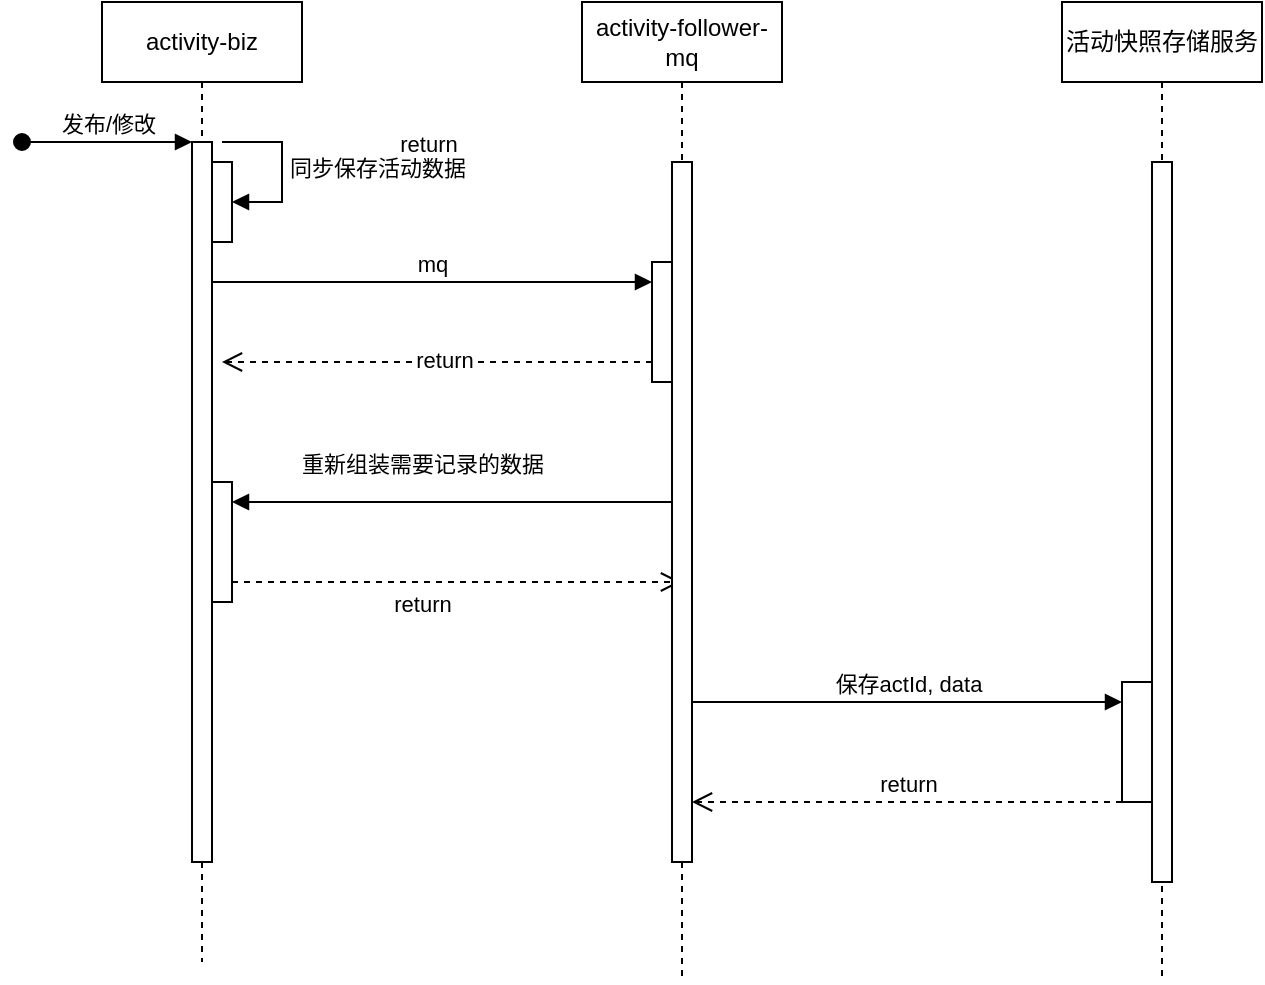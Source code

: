 <mxfile version="20.8.20" type="github">
  <diagram name="Page-1" id="2YBvvXClWsGukQMizWep">
    <mxGraphModel dx="1434" dy="764" grid="1" gridSize="10" guides="1" tooltips="1" connect="1" arrows="1" fold="1" page="1" pageScale="1" pageWidth="850" pageHeight="1100" math="0" shadow="0">
      <root>
        <mxCell id="0" />
        <mxCell id="1" parent="0" />
        <mxCell id="hgpkn1jPVUoZXDqAJY9G-33" value="activity-biz" style="shape=umlLifeline;perimeter=lifelinePerimeter;whiteSpace=wrap;html=1;container=0;dropTarget=0;collapsible=0;recursiveResize=0;outlineConnect=0;portConstraint=eastwest;newEdgeStyle={&quot;edgeStyle&quot;:&quot;elbowEdgeStyle&quot;,&quot;elbow&quot;:&quot;vertical&quot;,&quot;curved&quot;:0,&quot;rounded&quot;:0};" vertex="1" parent="1">
          <mxGeometry x="120" y="20" width="100" height="480" as="geometry" />
        </mxCell>
        <mxCell id="hgpkn1jPVUoZXDqAJY9G-34" value="" style="html=1;points=[];perimeter=orthogonalPerimeter;outlineConnect=0;targetShapes=umlLifeline;portConstraint=eastwest;newEdgeStyle={&quot;edgeStyle&quot;:&quot;elbowEdgeStyle&quot;,&quot;elbow&quot;:&quot;vertical&quot;,&quot;curved&quot;:0,&quot;rounded&quot;:0};" vertex="1" parent="hgpkn1jPVUoZXDqAJY9G-33">
          <mxGeometry x="45" y="70" width="10" height="360" as="geometry" />
        </mxCell>
        <mxCell id="hgpkn1jPVUoZXDqAJY9G-35" value="发布/修改" style="html=1;verticalAlign=bottom;startArrow=oval;endArrow=block;startSize=8;edgeStyle=elbowEdgeStyle;elbow=vertical;curved=0;rounded=0;" edge="1" parent="hgpkn1jPVUoZXDqAJY9G-33" target="hgpkn1jPVUoZXDqAJY9G-34">
          <mxGeometry relative="1" as="geometry">
            <mxPoint x="-40" y="70" as="sourcePoint" />
            <mxPoint as="offset" />
          </mxGeometry>
        </mxCell>
        <mxCell id="hgpkn1jPVUoZXDqAJY9G-36" value="" style="html=1;points=[];perimeter=orthogonalPerimeter;outlineConnect=0;targetShapes=umlLifeline;portConstraint=eastwest;newEdgeStyle={&quot;edgeStyle&quot;:&quot;elbowEdgeStyle&quot;,&quot;elbow&quot;:&quot;vertical&quot;,&quot;curved&quot;:0,&quot;rounded&quot;:0};" vertex="1" parent="hgpkn1jPVUoZXDqAJY9G-33">
          <mxGeometry x="55" y="80" width="10" height="40" as="geometry" />
        </mxCell>
        <mxCell id="hgpkn1jPVUoZXDqAJY9G-37" value="同步保存活动数据" style="html=1;align=left;spacingLeft=2;endArrow=block;rounded=0;edgeStyle=orthogonalEdgeStyle;curved=0;rounded=0;" edge="1" parent="hgpkn1jPVUoZXDqAJY9G-33" target="hgpkn1jPVUoZXDqAJY9G-36">
          <mxGeometry relative="1" as="geometry">
            <mxPoint x="60" y="70" as="sourcePoint" />
            <Array as="points">
              <mxPoint x="90" y="100" />
            </Array>
          </mxGeometry>
        </mxCell>
        <mxCell id="hgpkn1jPVUoZXDqAJY9G-38" value="" style="html=1;points=[];perimeter=orthogonalPerimeter;outlineConnect=0;targetShapes=umlLifeline;portConstraint=eastwest;newEdgeStyle={&quot;edgeStyle&quot;:&quot;elbowEdgeStyle&quot;,&quot;elbow&quot;:&quot;vertical&quot;,&quot;curved&quot;:0,&quot;rounded&quot;:0};" vertex="1" parent="hgpkn1jPVUoZXDqAJY9G-33">
          <mxGeometry x="55" y="240" width="10" height="60" as="geometry" />
        </mxCell>
        <mxCell id="hgpkn1jPVUoZXDqAJY9G-39" value="活动快照存储服务" style="shape=umlLifeline;perimeter=lifelinePerimeter;whiteSpace=wrap;html=1;container=0;dropTarget=0;collapsible=0;recursiveResize=0;outlineConnect=0;portConstraint=eastwest;newEdgeStyle={&quot;edgeStyle&quot;:&quot;elbowEdgeStyle&quot;,&quot;elbow&quot;:&quot;vertical&quot;,&quot;curved&quot;:0,&quot;rounded&quot;:0};" vertex="1" parent="1">
          <mxGeometry x="600" y="20" width="100" height="490" as="geometry" />
        </mxCell>
        <mxCell id="hgpkn1jPVUoZXDqAJY9G-40" value="" style="html=1;points=[];perimeter=orthogonalPerimeter;outlineConnect=0;targetShapes=umlLifeline;portConstraint=eastwest;newEdgeStyle={&quot;edgeStyle&quot;:&quot;elbowEdgeStyle&quot;,&quot;elbow&quot;:&quot;vertical&quot;,&quot;curved&quot;:0,&quot;rounded&quot;:0};" vertex="1" parent="hgpkn1jPVUoZXDqAJY9G-39">
          <mxGeometry x="45" y="80" width="10" height="360" as="geometry" />
        </mxCell>
        <mxCell id="hgpkn1jPVUoZXDqAJY9G-41" value="" style="html=1;points=[];perimeter=orthogonalPerimeter;outlineConnect=0;targetShapes=umlLifeline;portConstraint=eastwest;newEdgeStyle={&quot;edgeStyle&quot;:&quot;elbowEdgeStyle&quot;,&quot;elbow&quot;:&quot;vertical&quot;,&quot;curved&quot;:0,&quot;rounded&quot;:0};" vertex="1" parent="hgpkn1jPVUoZXDqAJY9G-39">
          <mxGeometry x="30" y="340" width="15" height="60" as="geometry" />
        </mxCell>
        <mxCell id="hgpkn1jPVUoZXDqAJY9G-42" value="重新组装需要记录的数据" style="html=1;verticalAlign=bottom;endArrow=block;edgeStyle=elbowEdgeStyle;elbow=vertical;curved=0;rounded=0;" edge="1" parent="1" source="hgpkn1jPVUoZXDqAJY9G-45" target="hgpkn1jPVUoZXDqAJY9G-38">
          <mxGeometry x="0.136" y="-10" relative="1" as="geometry">
            <mxPoint x="175" y="160" as="sourcePoint" />
            <Array as="points">
              <mxPoint x="240" y="270" />
            </Array>
            <mxPoint x="200" y="220" as="targetPoint" />
            <mxPoint as="offset" />
          </mxGeometry>
        </mxCell>
        <mxCell id="hgpkn1jPVUoZXDqAJY9G-43" value="return" style="html=1;verticalAlign=bottom;endArrow=open;dashed=1;endSize=8;edgeStyle=elbowEdgeStyle;elbow=vertical;curved=0;rounded=0;" edge="1" parent="1" source="hgpkn1jPVUoZXDqAJY9G-38" target="hgpkn1jPVUoZXDqAJY9G-44">
          <mxGeometry x="-0.154" y="-20" relative="1" as="geometry">
            <mxPoint x="320" y="330" as="targetPoint" />
            <Array as="points">
              <mxPoint x="330" y="310" />
              <mxPoint x="280" y="320" />
            </Array>
            <mxPoint x="200" y="260" as="sourcePoint" />
            <mxPoint as="offset" />
          </mxGeometry>
        </mxCell>
        <mxCell id="hgpkn1jPVUoZXDqAJY9G-44" value="activity-follower-mq&lt;br&gt;" style="shape=umlLifeline;perimeter=lifelinePerimeter;whiteSpace=wrap;html=1;container=0;dropTarget=0;collapsible=0;recursiveResize=0;outlineConnect=0;portConstraint=eastwest;newEdgeStyle={&quot;edgeStyle&quot;:&quot;elbowEdgeStyle&quot;,&quot;elbow&quot;:&quot;vertical&quot;,&quot;curved&quot;:0,&quot;rounded&quot;:0};" vertex="1" parent="1">
          <mxGeometry x="360" y="20" width="100" height="490" as="geometry" />
        </mxCell>
        <mxCell id="hgpkn1jPVUoZXDqAJY9G-45" value="" style="html=1;points=[];perimeter=orthogonalPerimeter;outlineConnect=0;targetShapes=umlLifeline;portConstraint=eastwest;newEdgeStyle={&quot;edgeStyle&quot;:&quot;elbowEdgeStyle&quot;,&quot;elbow&quot;:&quot;vertical&quot;,&quot;curved&quot;:0,&quot;rounded&quot;:0};" vertex="1" parent="hgpkn1jPVUoZXDqAJY9G-44">
          <mxGeometry x="45" y="80" width="10" height="350" as="geometry" />
        </mxCell>
        <mxCell id="hgpkn1jPVUoZXDqAJY9G-46" value="" style="html=1;points=[];perimeter=orthogonalPerimeter;outlineConnect=0;targetShapes=umlLifeline;portConstraint=eastwest;newEdgeStyle={&quot;edgeStyle&quot;:&quot;elbowEdgeStyle&quot;,&quot;elbow&quot;:&quot;vertical&quot;,&quot;curved&quot;:0,&quot;rounded&quot;:0};" vertex="1" parent="hgpkn1jPVUoZXDqAJY9G-44">
          <mxGeometry x="35" y="130" width="10" height="60" as="geometry" />
        </mxCell>
        <mxCell id="hgpkn1jPVUoZXDqAJY9G-47" value="保存actId, data&lt;br&gt;" style="html=1;verticalAlign=bottom;endArrow=block;edgeStyle=elbowEdgeStyle;elbow=vertical;curved=0;rounded=0;" edge="1" parent="1" source="hgpkn1jPVUoZXDqAJY9G-45" target="hgpkn1jPVUoZXDqAJY9G-41">
          <mxGeometry relative="1" as="geometry">
            <mxPoint x="420" y="250" as="sourcePoint" />
            <Array as="points">
              <mxPoint x="460" y="370" />
            </Array>
          </mxGeometry>
        </mxCell>
        <mxCell id="hgpkn1jPVUoZXDqAJY9G-48" value="return" style="html=1;verticalAlign=bottom;endArrow=open;dashed=1;endSize=8;edgeStyle=elbowEdgeStyle;elbow=vertical;curved=0;rounded=0;" edge="1" parent="1" source="hgpkn1jPVUoZXDqAJY9G-41" target="hgpkn1jPVUoZXDqAJY9G-45">
          <mxGeometry relative="1" as="geometry">
            <mxPoint x="410" y="305" as="targetPoint" />
            <Array as="points">
              <mxPoint x="540" y="420" />
            </Array>
          </mxGeometry>
        </mxCell>
        <mxCell id="hgpkn1jPVUoZXDqAJY9G-49" value="mq" style="html=1;verticalAlign=bottom;endArrow=block;edgeStyle=elbowEdgeStyle;elbow=vertical;curved=0;rounded=0;" edge="1" parent="1" source="hgpkn1jPVUoZXDqAJY9G-34" target="hgpkn1jPVUoZXDqAJY9G-46">
          <mxGeometry relative="1" as="geometry">
            <mxPoint x="170" y="160" as="sourcePoint" />
            <Array as="points">
              <mxPoint x="380" y="160" />
            </Array>
          </mxGeometry>
        </mxCell>
        <mxCell id="hgpkn1jPVUoZXDqAJY9G-50" value="return" style="html=1;verticalAlign=bottom;endArrow=open;dashed=1;endSize=8;edgeStyle=elbowEdgeStyle;elbow=vertical;curved=0;rounded=0;" edge="1" parent="1" source="hgpkn1jPVUoZXDqAJY9G-46">
          <mxGeometry x="0.046" y="-100" relative="1" as="geometry">
            <mxPoint x="180" y="200" as="targetPoint" />
            <Array as="points">
              <mxPoint x="340" y="200" />
              <mxPoint x="370" y="270" />
            </Array>
            <mxPoint as="offset" />
          </mxGeometry>
        </mxCell>
        <mxCell id="hgpkn1jPVUoZXDqAJY9G-51" value="return" style="edgeLabel;html=1;align=center;verticalAlign=middle;resizable=0;points=[];" vertex="1" connectable="0" parent="hgpkn1jPVUoZXDqAJY9G-50">
          <mxGeometry x="-0.031" y="-1" relative="1" as="geometry">
            <mxPoint as="offset" />
          </mxGeometry>
        </mxCell>
      </root>
    </mxGraphModel>
  </diagram>
</mxfile>
